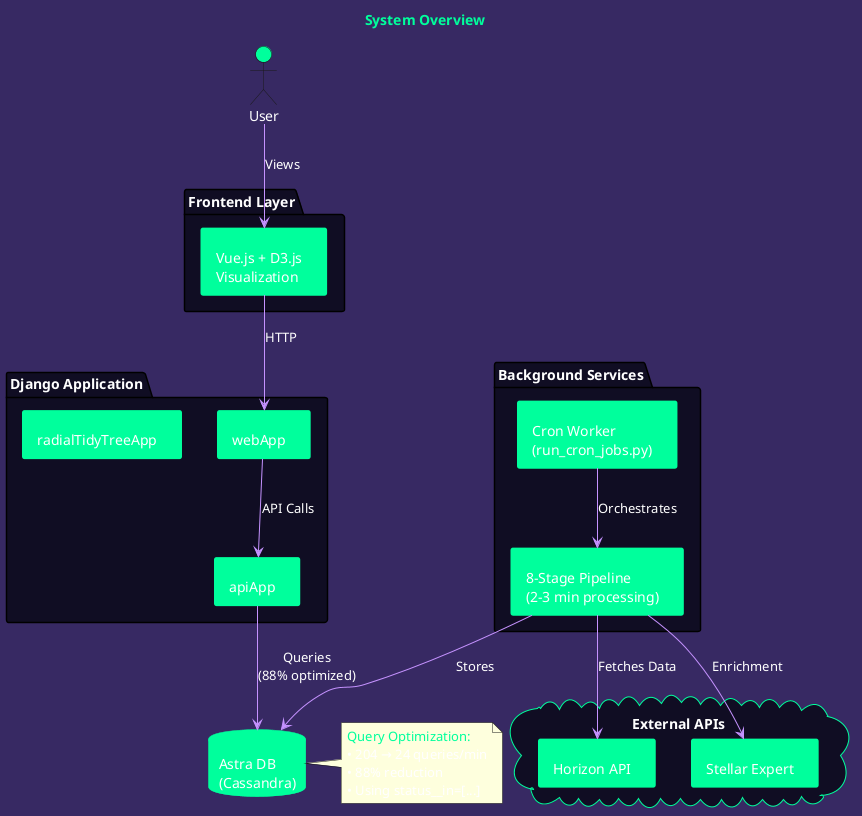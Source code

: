 @startuml System Overview

skinparam backgroundColor #372963
skinparam activity {
    BackgroundColor #100D23
    BorderColor #00FF9C
    FontColor #ffffff
}
skinparam activityArrowColor #c592ff
skinparam activityStartColor #00FF9C
skinparam activityStopColor #00FF9C
skinparam defaultFontColor #ffffff

skinparam component {
  BackgroundColor #100D23
  BorderColor #00FF9C
  FontColor #ffffff
  ArrowColor #c592ff
}

skinparam cloud {
  BackgroundColor #100D23
  BorderColor #00FF9C
  FontColor #ffffff
}

skinparam database {
  BackgroundColor #100D23
  BorderColor #00FF9C
  FontColor #ffffff
}

title <color:#00FF9C>System Overview</color>

actor User #00FF9C

package "Frontend Layer" #100D23 {
  component "Vue.js + D3.js\nVisualization" as Frontend #00FF9C
}

package "Django Application" #100D23 {
  component "webApp" as WebApp #00FF9C
  component "apiApp" as ApiApp #00FF9C
  component "radialTidyTreeApp" as RadialApp #00FF9C
}

package "Background Services" #100D23 {
  component "Cron Worker\n(run_cron_jobs.py)" as CronWorker #00FF9C
  component "8-Stage Pipeline\n(2-3 min processing)" as Pipeline #00FF9C
}

cloud "External APIs" #100D23 {
  component "Horizon API" as Horizon #00FF9C
  component "Stellar Expert" as Expert #00FF9C
}

database "Astra DB\n(Cassandra)" as DB #00FF9C

User -[#c592ff]-> Frontend : "Views"
Frontend -[#c592ff]-> WebApp : "HTTP"
WebApp -[#c592ff]-> ApiApp : "API Calls"
ApiApp -[#c592ff]-> DB : "Queries\n(88% optimized)"
CronWorker -[#c592ff]-> Pipeline : "Orchestrates"
Pipeline -[#c592ff]-> Horizon : "Fetches Data"
Pipeline -[#c592ff]-> Expert : "Enrichment"
Pipeline -[#c592ff]-> DB : "Stores"

note right of DB
  <color:#00FF9C>Query Optimization:</color>
  • 204 → 24 queries/min
  • 88% reduction
  • Using status__in=[...]
end note

@enduml
